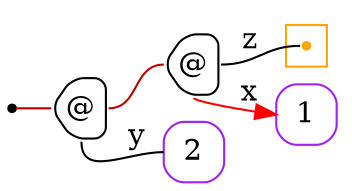 digraph G {
  rankdir=LR;
  edge[arrowhead=none,arrowtail=none];
  node[fixedsize=true,shape=circle]
  size="9.201041666666667,5.219270833333334";
  labeldistance=0;
  nodesep=.175;
  ranksep=.175;

 nd1[shape=point];
   nd29[label="1",tooltip="nd29-ConstGraph",style=rounded,orientation=90,shape=square,width=.4,height=.4,color="purple"];
   nd36[label="2",tooltip="nd36-ConstGraph",style=rounded,orientation=90,shape=square,width=.4,height=.4,color="purple"];
 subgraph cluster_nd52 {
   graph[style=fill,color="orange"];
   ndcluster_nd52[tooltip="nd52",orientation=90,shape=point,color="orange"];
 };
 nd110[label="@",tooltip="nd110-AppGraph",style=rounded,orientation=90,shape=house,width=.4,height=.4,color="#000000"];
 nd111[label="@",tooltip="nd111-AppGraph",style=rounded,orientation=90,shape=house,width=.4,height=.4,color="#000000"];

  nd111->ndcluster_nd52[label="z",tailport=e,headport=w];
  nd110->nd111[tailport=e,headport=w,color="#b70000",arrowhead=none,arrowtail=none];
  nd1->nd110[tailport=e,headport=w,color="#b70000",arrowhead=none,arrowtail=none];
  nd110->nd36[label="y",tailport=s,headport=w];
  nd111->nd29[label="x",tailport=s,headport=w,color=red,arrowhead=normal];
}